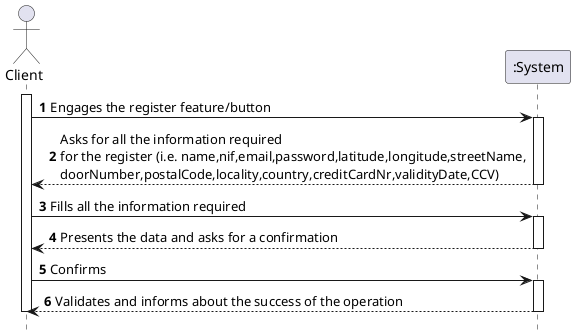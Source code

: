@startuml
autonumber
hide footbox

actor "Client" as U

participant ":System" as SYST

activate U

U -> SYST : Engages the register feature/button
activate SYST
SYST --> U : Asks for all the information required \nfor the register (i.e. name,nif,email,password,latitude,longitude,streetName,\ndoorNumber,postalCode,locality,country,creditCardNr,validityDate,CCV)
deactivate SYST

U -> SYST : Fills all the information required
activate SYST
SYST --> U : Presents the data and asks for a confirmation
deactivate SYST

U -> SYST : Confirms
activate SYST
SYST --> U : Validates and informs about the success of the operation
deactivate SYST

deactivate U

@enduml